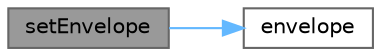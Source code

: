 digraph "setEnvelope"
{
 // INTERACTIVE_SVG=YES
 // LATEX_PDF_SIZE
  bgcolor="transparent";
  edge [fontname=Helvetica,fontsize=10,labelfontname=Helvetica,labelfontsize=10];
  node [fontname=Helvetica,fontsize=10,shape=box,height=0.2,width=0.4];
  rankdir="LR";
  Node1 [label="setEnvelope",height=0.2,width=0.4,color="gray40", fillcolor="grey60", style="filled", fontcolor="black",tooltip="Set the envelope with counterparty and portfolio info."];
  Node1 -> Node2 [color="steelblue1",style="solid"];
  Node2 [label="envelope",height=0.2,width=0.4,color="grey40", fillcolor="white", style="filled",URL="$classore_1_1data_1_1_trade.html#ab639fbec918087212795e8cbf44d2b82",tooltip=" "];
}
